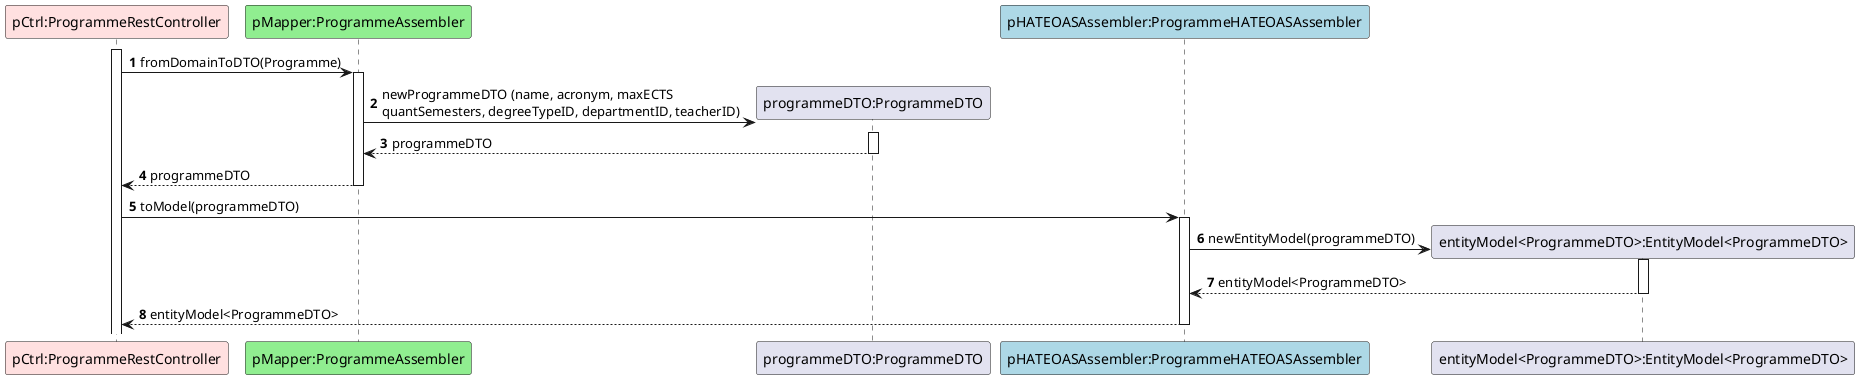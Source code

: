 @startuml
autonumber

participant "pCtrl:ProgrammeRestController" as C #implementation
participant "pMapper:ProgrammeAssembler" as PA #lightgreen
participant "programmeDTO:ProgrammeDTO" as PDTO
participant "pHATEOASAssembler:ProgrammeHATEOASAssembler" as PHA #lightblue
participant "entityModel<ProgrammeDTO>:EntityModel<ProgrammeDTO>" as EM

activate C
C -> PA ++: fromDomainToDTO(Programme)
PA -> PDTO**: newProgrammeDTO (name, acronym, maxECTS \nquantSemesters, degreeTypeID, departmentID, teacherID)
activate PDTO
PDTO --> PA--: programmeDTO
PA --> C--: programmeDTO
C -> PHA ++: toModel(programmeDTO)
PHA -> EM**: newEntityModel(programmeDTO)
activate EM
EM --> PHA --: entityModel<ProgrammeDTO>
PHA --> C --: entityModel<ProgrammeDTO>

@enduml